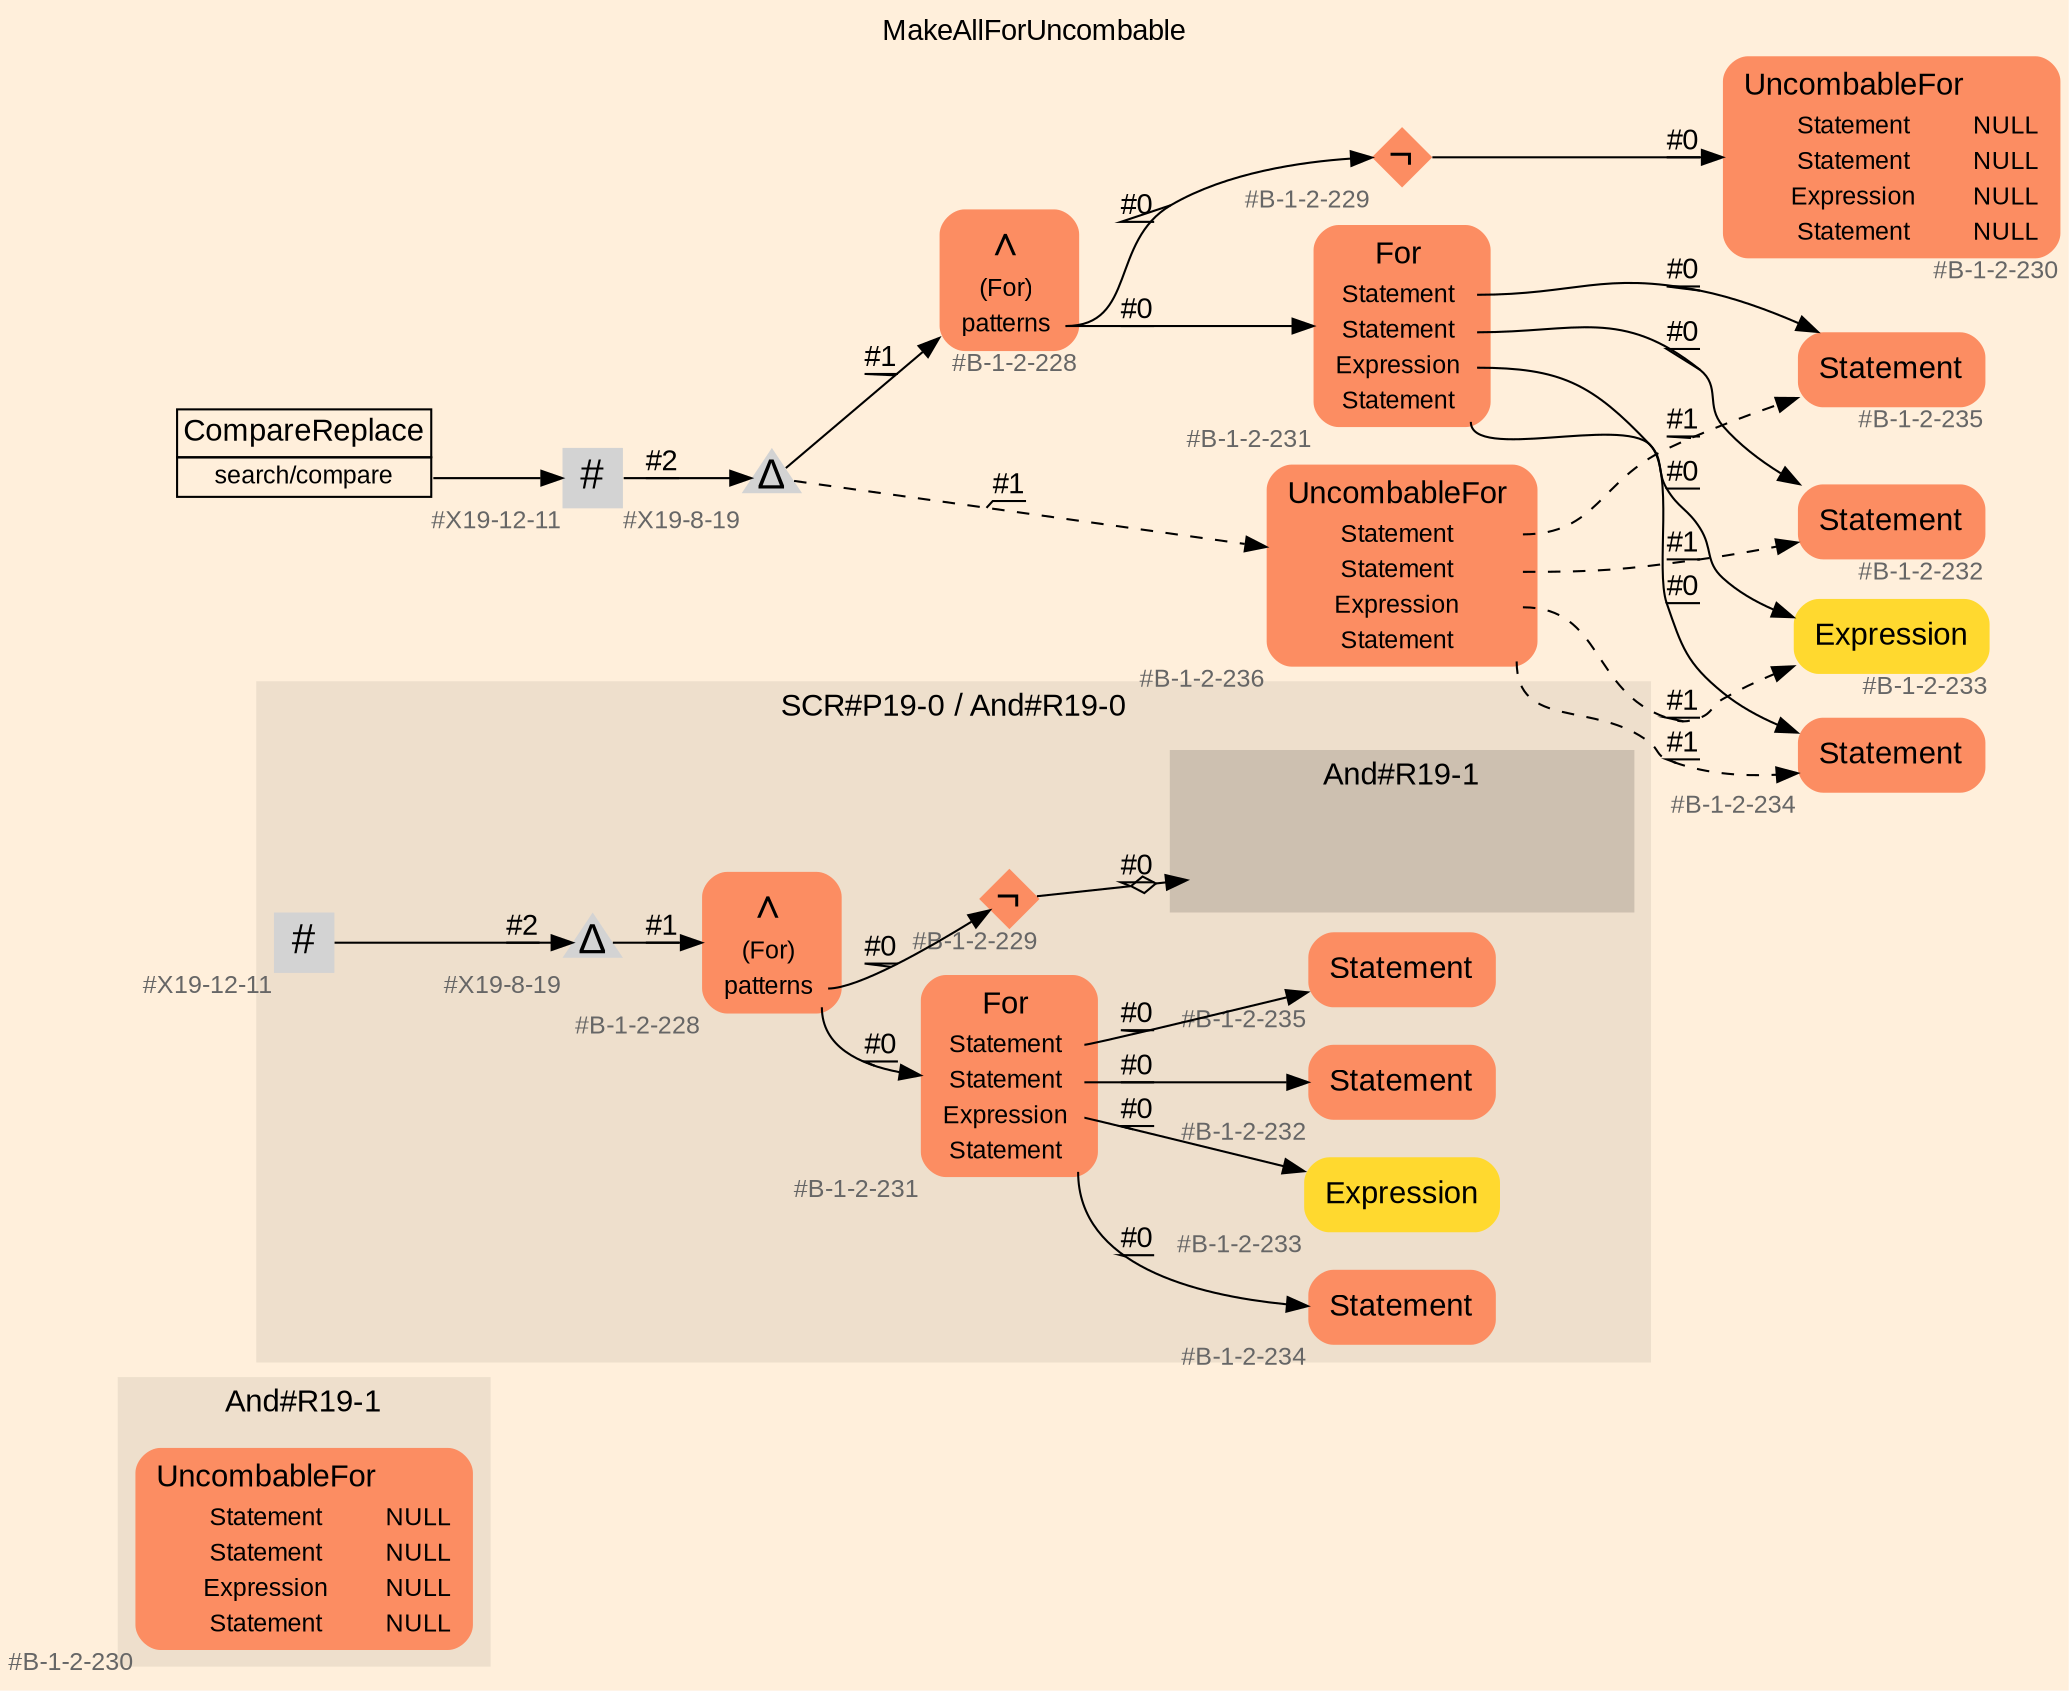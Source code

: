 digraph "MakeAllForUncombable" {
label = "MakeAllForUncombable"
labelloc = t
graph [
    rankdir = "LR"
    ranksep = 0.3
    bgcolor = antiquewhite1
    color = black
    fontcolor = black
    fontname = "Arial"
];
node [
    fontname = "Arial"
];
edge [
    fontname = "Arial"
];

// -------------------- figure And#R19-1 --------------------
// -------- region And#R19-1 ----------
subgraph "clusterAnd#R19-1" {
    label = "And#R19-1"
    style = "filled"
    color = antiquewhite2
    fontsize = "15"
    // -------- block And#R19-1/#B-1-2-230 ----------
    "And#R19-1/#B-1-2-230" [
        fillcolor = "/set28/2"
        xlabel = "#B-1-2-230"
        fontsize = "12"
        fontcolor = grey40
        shape = "plaintext"
        label = <<TABLE BORDER="0" CELLBORDER="0" CELLSPACING="0">
         <TR><TD><FONT COLOR="black" POINT-SIZE="15">UncombableFor</FONT></TD></TR>
         <TR><TD><FONT COLOR="black" POINT-SIZE="12">Statement</FONT></TD><TD PORT="port0"><FONT COLOR="black" POINT-SIZE="12">NULL</FONT></TD></TR>
         <TR><TD><FONT COLOR="black" POINT-SIZE="12">Statement</FONT></TD><TD PORT="port1"><FONT COLOR="black" POINT-SIZE="12">NULL</FONT></TD></TR>
         <TR><TD><FONT COLOR="black" POINT-SIZE="12">Expression</FONT></TD><TD PORT="port2"><FONT COLOR="black" POINT-SIZE="12">NULL</FONT></TD></TR>
         <TR><TD><FONT COLOR="black" POINT-SIZE="12">Statement</FONT></TD><TD PORT="port3"><FONT COLOR="black" POINT-SIZE="12">NULL</FONT></TD></TR>
        </TABLE>>
        style = "rounded,filled"
    ];
    
}


// -------------------- figure And#R19-0 --------------------
// -------- region And#R19-0 ----------
subgraph "clusterAnd#R19-0" {
    label = "SCR#P19-0 / And#R19-0"
    style = "filled"
    color = antiquewhite2
    fontsize = "15"
    // -------- block And#R19-0/#B-1-2-231 ----------
    "And#R19-0/#B-1-2-231" [
        fillcolor = "/set28/2"
        xlabel = "#B-1-2-231"
        fontsize = "12"
        fontcolor = grey40
        shape = "plaintext"
        label = <<TABLE BORDER="0" CELLBORDER="0" CELLSPACING="0">
         <TR><TD><FONT COLOR="black" POINT-SIZE="15">For</FONT></TD></TR>
         <TR><TD><FONT COLOR="black" POINT-SIZE="12">Statement</FONT></TD><TD PORT="port0"></TD></TR>
         <TR><TD><FONT COLOR="black" POINT-SIZE="12">Statement</FONT></TD><TD PORT="port1"></TD></TR>
         <TR><TD><FONT COLOR="black" POINT-SIZE="12">Expression</FONT></TD><TD PORT="port2"></TD></TR>
         <TR><TD><FONT COLOR="black" POINT-SIZE="12">Statement</FONT></TD><TD PORT="port3"></TD></TR>
        </TABLE>>
        style = "rounded,filled"
    ];
    
    // -------- block And#R19-0/#B-1-2-233 ----------
    "And#R19-0/#B-1-2-233" [
        fillcolor = "/set28/6"
        xlabel = "#B-1-2-233"
        fontsize = "12"
        fontcolor = grey40
        shape = "plaintext"
        label = <<TABLE BORDER="0" CELLBORDER="0" CELLSPACING="0">
         <TR><TD><FONT COLOR="black" POINT-SIZE="15">Expression</FONT></TD></TR>
        </TABLE>>
        style = "rounded,filled"
    ];
    
    // -------- block And#R19-0/#X19-8-19 ----------
    "And#R19-0/#X19-8-19" [
        xlabel = "#X19-8-19"
        fontsize = "12"
        fontcolor = grey40
        shape = "triangle"
        label = <<FONT COLOR="black" POINT-SIZE="20">Δ</FONT>>
        style = "filled"
        penwidth = 0.0
        fixedsize = true
        width = 0.4
        height = 0.4
    ];
    
    // -------- block And#R19-0/#B-1-2-234 ----------
    "And#R19-0/#B-1-2-234" [
        fillcolor = "/set28/2"
        xlabel = "#B-1-2-234"
        fontsize = "12"
        fontcolor = grey40
        shape = "plaintext"
        label = <<TABLE BORDER="0" CELLBORDER="0" CELLSPACING="0">
         <TR><TD><FONT COLOR="black" POINT-SIZE="15">Statement</FONT></TD></TR>
        </TABLE>>
        style = "rounded,filled"
    ];
    
    // -------- block And#R19-0/#B-1-2-229 ----------
    "And#R19-0/#B-1-2-229" [
        fillcolor = "/set28/2"
        xlabel = "#B-1-2-229"
        fontsize = "12"
        fontcolor = grey40
        shape = "diamond"
        label = <<FONT COLOR="black" POINT-SIZE="20">¬</FONT>>
        style = "filled"
        penwidth = 0.0
        fixedsize = true
        width = 0.4
        height = 0.4
    ];
    
    // -------- block And#R19-0/#B-1-2-232 ----------
    "And#R19-0/#B-1-2-232" [
        fillcolor = "/set28/2"
        xlabel = "#B-1-2-232"
        fontsize = "12"
        fontcolor = grey40
        shape = "plaintext"
        label = <<TABLE BORDER="0" CELLBORDER="0" CELLSPACING="0">
         <TR><TD><FONT COLOR="black" POINT-SIZE="15">Statement</FONT></TD></TR>
        </TABLE>>
        style = "rounded,filled"
    ];
    
    // -------- block And#R19-0/#B-1-2-228 ----------
    "And#R19-0/#B-1-2-228" [
        fillcolor = "/set28/2"
        xlabel = "#B-1-2-228"
        fontsize = "12"
        fontcolor = grey40
        shape = "plaintext"
        label = <<TABLE BORDER="0" CELLBORDER="0" CELLSPACING="0">
         <TR><TD><FONT COLOR="black" POINT-SIZE="20">∧</FONT></TD></TR>
         <TR><TD><FONT COLOR="black" POINT-SIZE="12">(For)</FONT></TD><TD PORT="port0"></TD></TR>
         <TR><TD><FONT COLOR="black" POINT-SIZE="12">patterns</FONT></TD><TD PORT="port1"></TD></TR>
        </TABLE>>
        style = "rounded,filled"
    ];
    
    // -------- block And#R19-0/#X19-12-11 ----------
    "And#R19-0/#X19-12-11" [
        xlabel = "#X19-12-11"
        fontsize = "12"
        fontcolor = grey40
        shape = "square"
        label = <<FONT COLOR="black" POINT-SIZE="20">#</FONT>>
        style = "filled"
        penwidth = 0.0
        fixedsize = true
        width = 0.4
        height = 0.4
    ];
    
    // -------- block And#R19-0/#B-1-2-235 ----------
    "And#R19-0/#B-1-2-235" [
        fillcolor = "/set28/2"
        xlabel = "#B-1-2-235"
        fontsize = "12"
        fontcolor = grey40
        shape = "plaintext"
        label = <<TABLE BORDER="0" CELLBORDER="0" CELLSPACING="0">
         <TR><TD><FONT COLOR="black" POINT-SIZE="15">Statement</FONT></TD></TR>
        </TABLE>>
        style = "rounded,filled"
    ];
    
    // -------- region And#R19-0/And#R19-1 ----------
    subgraph "clusterAnd#R19-0/And#R19-1" {
        label = "And#R19-1"
        style = "filled"
        color = antiquewhite3
        fontsize = "15"
        // -------- block And#R19-0/And#R19-1/#B-1-2-230 ----------
        "And#R19-0/And#R19-1/#B-1-2-230" [
            fillcolor = "/set28/2"
            xlabel = "#B-1-2-230"
            fontsize = "12"
            fontcolor = grey40
            shape = "none"
            style = "invisible"
        ];
        
    }
    
}

"And#R19-0/#B-1-2-231":port0 -> "And#R19-0/#B-1-2-235" [
    label = "#0"
    decorate = true
    color = black
    fontcolor = black
];

"And#R19-0/#B-1-2-231":port1 -> "And#R19-0/#B-1-2-232" [
    label = "#0"
    decorate = true
    color = black
    fontcolor = black
];

"And#R19-0/#B-1-2-231":port2 -> "And#R19-0/#B-1-2-233" [
    label = "#0"
    decorate = true
    color = black
    fontcolor = black
];

"And#R19-0/#B-1-2-231":port3 -> "And#R19-0/#B-1-2-234" [
    label = "#0"
    decorate = true
    color = black
    fontcolor = black
];

"And#R19-0/#X19-8-19" -> "And#R19-0/#B-1-2-228" [
    label = "#1"
    decorate = true
    color = black
    fontcolor = black
];

"And#R19-0/#B-1-2-229" -> "And#R19-0/And#R19-1/#B-1-2-230" [
    arrowhead="normalnoneodiamond"
    label = "#0"
    decorate = true
    color = black
    fontcolor = black
];

"And#R19-0/#B-1-2-228":port1 -> "And#R19-0/#B-1-2-229" [
    label = "#0"
    decorate = true
    color = black
    fontcolor = black
];

"And#R19-0/#B-1-2-228":port1 -> "And#R19-0/#B-1-2-231" [
    label = "#0"
    decorate = true
    color = black
    fontcolor = black
];

"And#R19-0/#X19-12-11" -> "And#R19-0/#X19-8-19" [
    label = "#2"
    decorate = true
    color = black
    fontcolor = black
];


// -------------------- transformation figure --------------------
// -------- block CR#X19-10-19 ----------
"CR#X19-10-19" [
    fillcolor = antiquewhite1
    fontsize = "12"
    fontcolor = grey40
    shape = "plaintext"
    label = <<TABLE BORDER="0" CELLBORDER="1" CELLSPACING="0">
     <TR><TD><FONT COLOR="black" POINT-SIZE="15">CompareReplace</FONT></TD></TR>
     <TR><TD PORT="port0"><FONT COLOR="black" POINT-SIZE="12">search/compare</FONT></TD></TR>
    </TABLE>>
    style = "filled"
    color = black
];

// -------- block #X19-12-11 ----------
"#X19-12-11" [
    xlabel = "#X19-12-11"
    fontsize = "12"
    fontcolor = grey40
    shape = "square"
    label = <<FONT COLOR="black" POINT-SIZE="20">#</FONT>>
    style = "filled"
    penwidth = 0.0
    fixedsize = true
    width = 0.4
    height = 0.4
];

// -------- block #X19-8-19 ----------
"#X19-8-19" [
    xlabel = "#X19-8-19"
    fontsize = "12"
    fontcolor = grey40
    shape = "triangle"
    label = <<FONT COLOR="black" POINT-SIZE="20">Δ</FONT>>
    style = "filled"
    penwidth = 0.0
    fixedsize = true
    width = 0.4
    height = 0.4
];

// -------- block #B-1-2-228 ----------
"#B-1-2-228" [
    fillcolor = "/set28/2"
    xlabel = "#B-1-2-228"
    fontsize = "12"
    fontcolor = grey40
    shape = "plaintext"
    label = <<TABLE BORDER="0" CELLBORDER="0" CELLSPACING="0">
     <TR><TD><FONT COLOR="black" POINT-SIZE="20">∧</FONT></TD></TR>
     <TR><TD><FONT COLOR="black" POINT-SIZE="12">(For)</FONT></TD><TD PORT="port0"></TD></TR>
     <TR><TD><FONT COLOR="black" POINT-SIZE="12">patterns</FONT></TD><TD PORT="port1"></TD></TR>
    </TABLE>>
    style = "rounded,filled"
];

// -------- block #B-1-2-229 ----------
"#B-1-2-229" [
    fillcolor = "/set28/2"
    xlabel = "#B-1-2-229"
    fontsize = "12"
    fontcolor = grey40
    shape = "diamond"
    label = <<FONT COLOR="black" POINT-SIZE="20">¬</FONT>>
    style = "filled"
    penwidth = 0.0
    fixedsize = true
    width = 0.4
    height = 0.4
];

// -------- block #B-1-2-230 ----------
"#B-1-2-230" [
    fillcolor = "/set28/2"
    xlabel = "#B-1-2-230"
    fontsize = "12"
    fontcolor = grey40
    shape = "plaintext"
    label = <<TABLE BORDER="0" CELLBORDER="0" CELLSPACING="0">
     <TR><TD><FONT COLOR="black" POINT-SIZE="15">UncombableFor</FONT></TD></TR>
     <TR><TD><FONT COLOR="black" POINT-SIZE="12">Statement</FONT></TD><TD PORT="port0"><FONT COLOR="black" POINT-SIZE="12">NULL</FONT></TD></TR>
     <TR><TD><FONT COLOR="black" POINT-SIZE="12">Statement</FONT></TD><TD PORT="port1"><FONT COLOR="black" POINT-SIZE="12">NULL</FONT></TD></TR>
     <TR><TD><FONT COLOR="black" POINT-SIZE="12">Expression</FONT></TD><TD PORT="port2"><FONT COLOR="black" POINT-SIZE="12">NULL</FONT></TD></TR>
     <TR><TD><FONT COLOR="black" POINT-SIZE="12">Statement</FONT></TD><TD PORT="port3"><FONT COLOR="black" POINT-SIZE="12">NULL</FONT></TD></TR>
    </TABLE>>
    style = "rounded,filled"
];

// -------- block #B-1-2-231 ----------
"#B-1-2-231" [
    fillcolor = "/set28/2"
    xlabel = "#B-1-2-231"
    fontsize = "12"
    fontcolor = grey40
    shape = "plaintext"
    label = <<TABLE BORDER="0" CELLBORDER="0" CELLSPACING="0">
     <TR><TD><FONT COLOR="black" POINT-SIZE="15">For</FONT></TD></TR>
     <TR><TD><FONT COLOR="black" POINT-SIZE="12">Statement</FONT></TD><TD PORT="port0"></TD></TR>
     <TR><TD><FONT COLOR="black" POINT-SIZE="12">Statement</FONT></TD><TD PORT="port1"></TD></TR>
     <TR><TD><FONT COLOR="black" POINT-SIZE="12">Expression</FONT></TD><TD PORT="port2"></TD></TR>
     <TR><TD><FONT COLOR="black" POINT-SIZE="12">Statement</FONT></TD><TD PORT="port3"></TD></TR>
    </TABLE>>
    style = "rounded,filled"
];

// -------- block #B-1-2-235 ----------
"#B-1-2-235" [
    fillcolor = "/set28/2"
    xlabel = "#B-1-2-235"
    fontsize = "12"
    fontcolor = grey40
    shape = "plaintext"
    label = <<TABLE BORDER="0" CELLBORDER="0" CELLSPACING="0">
     <TR><TD><FONT COLOR="black" POINT-SIZE="15">Statement</FONT></TD></TR>
    </TABLE>>
    style = "rounded,filled"
];

// -------- block #B-1-2-232 ----------
"#B-1-2-232" [
    fillcolor = "/set28/2"
    xlabel = "#B-1-2-232"
    fontsize = "12"
    fontcolor = grey40
    shape = "plaintext"
    label = <<TABLE BORDER="0" CELLBORDER="0" CELLSPACING="0">
     <TR><TD><FONT COLOR="black" POINT-SIZE="15">Statement</FONT></TD></TR>
    </TABLE>>
    style = "rounded,filled"
];

// -------- block #B-1-2-233 ----------
"#B-1-2-233" [
    fillcolor = "/set28/6"
    xlabel = "#B-1-2-233"
    fontsize = "12"
    fontcolor = grey40
    shape = "plaintext"
    label = <<TABLE BORDER="0" CELLBORDER="0" CELLSPACING="0">
     <TR><TD><FONT COLOR="black" POINT-SIZE="15">Expression</FONT></TD></TR>
    </TABLE>>
    style = "rounded,filled"
];

// -------- block #B-1-2-234 ----------
"#B-1-2-234" [
    fillcolor = "/set28/2"
    xlabel = "#B-1-2-234"
    fontsize = "12"
    fontcolor = grey40
    shape = "plaintext"
    label = <<TABLE BORDER="0" CELLBORDER="0" CELLSPACING="0">
     <TR><TD><FONT COLOR="black" POINT-SIZE="15">Statement</FONT></TD></TR>
    </TABLE>>
    style = "rounded,filled"
];

// -------- block #B-1-2-236 ----------
"#B-1-2-236" [
    fillcolor = "/set28/2"
    xlabel = "#B-1-2-236"
    fontsize = "12"
    fontcolor = grey40
    shape = "plaintext"
    label = <<TABLE BORDER="0" CELLBORDER="0" CELLSPACING="0">
     <TR><TD><FONT COLOR="black" POINT-SIZE="15">UncombableFor</FONT></TD></TR>
     <TR><TD><FONT COLOR="black" POINT-SIZE="12">Statement</FONT></TD><TD PORT="port0"></TD></TR>
     <TR><TD><FONT COLOR="black" POINT-SIZE="12">Statement</FONT></TD><TD PORT="port1"></TD></TR>
     <TR><TD><FONT COLOR="black" POINT-SIZE="12">Expression</FONT></TD><TD PORT="port2"></TD></TR>
     <TR><TD><FONT COLOR="black" POINT-SIZE="12">Statement</FONT></TD><TD PORT="port3"></TD></TR>
    </TABLE>>
    style = "rounded,filled"
];

"CR#X19-10-19":port0 -> "#X19-12-11" [
    label = ""
    decorate = true
    color = black
    fontcolor = black
];

"#X19-12-11" -> "#X19-8-19" [
    label = "#2"
    decorate = true
    color = black
    fontcolor = black
];

"#X19-8-19" -> "#B-1-2-228" [
    label = "#1"
    decorate = true
    color = black
    fontcolor = black
];

"#X19-8-19" -> "#B-1-2-236" [
    style="dashed"
    label = "#1"
    decorate = true
    color = black
    fontcolor = black
];

"#B-1-2-228":port1 -> "#B-1-2-229" [
    label = "#0"
    decorate = true
    color = black
    fontcolor = black
];

"#B-1-2-228":port1 -> "#B-1-2-231" [
    label = "#0"
    decorate = true
    color = black
    fontcolor = black
];

"#B-1-2-229" -> "#B-1-2-230" [
    label = "#0"
    decorate = true
    color = black
    fontcolor = black
];

"#B-1-2-231":port0 -> "#B-1-2-235" [
    label = "#0"
    decorate = true
    color = black
    fontcolor = black
];

"#B-1-2-231":port1 -> "#B-1-2-232" [
    label = "#0"
    decorate = true
    color = black
    fontcolor = black
];

"#B-1-2-231":port2 -> "#B-1-2-233" [
    label = "#0"
    decorate = true
    color = black
    fontcolor = black
];

"#B-1-2-231":port3 -> "#B-1-2-234" [
    label = "#0"
    decorate = true
    color = black
    fontcolor = black
];

"#B-1-2-236":port0 -> "#B-1-2-235" [
    style="dashed"
    label = "#1"
    decorate = true
    color = black
    fontcolor = black
];

"#B-1-2-236":port1 -> "#B-1-2-232" [
    style="dashed"
    label = "#1"
    decorate = true
    color = black
    fontcolor = black
];

"#B-1-2-236":port2 -> "#B-1-2-233" [
    style="dashed"
    label = "#1"
    decorate = true
    color = black
    fontcolor = black
];

"#B-1-2-236":port3 -> "#B-1-2-234" [
    style="dashed"
    label = "#1"
    decorate = true
    color = black
    fontcolor = black
];


}
